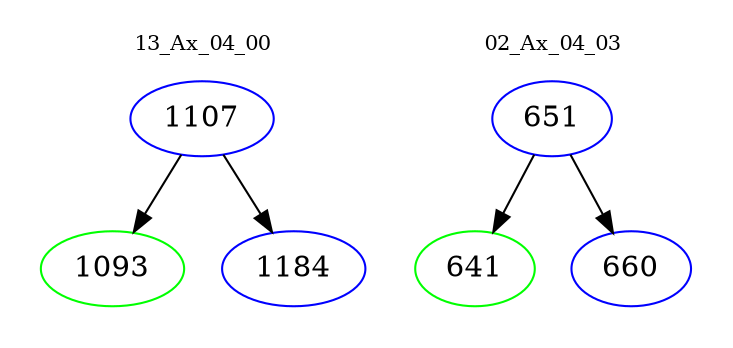 digraph{
subgraph cluster_0 {
color = white
label = "13_Ax_04_00";
fontsize=10;
T0_1107 [label="1107", color="blue"]
T0_1107 -> T0_1093 [color="black"]
T0_1093 [label="1093", color="green"]
T0_1107 -> T0_1184 [color="black"]
T0_1184 [label="1184", color="blue"]
}
subgraph cluster_1 {
color = white
label = "02_Ax_04_03";
fontsize=10;
T1_651 [label="651", color="blue"]
T1_651 -> T1_641 [color="black"]
T1_641 [label="641", color="green"]
T1_651 -> T1_660 [color="black"]
T1_660 [label="660", color="blue"]
}
}
